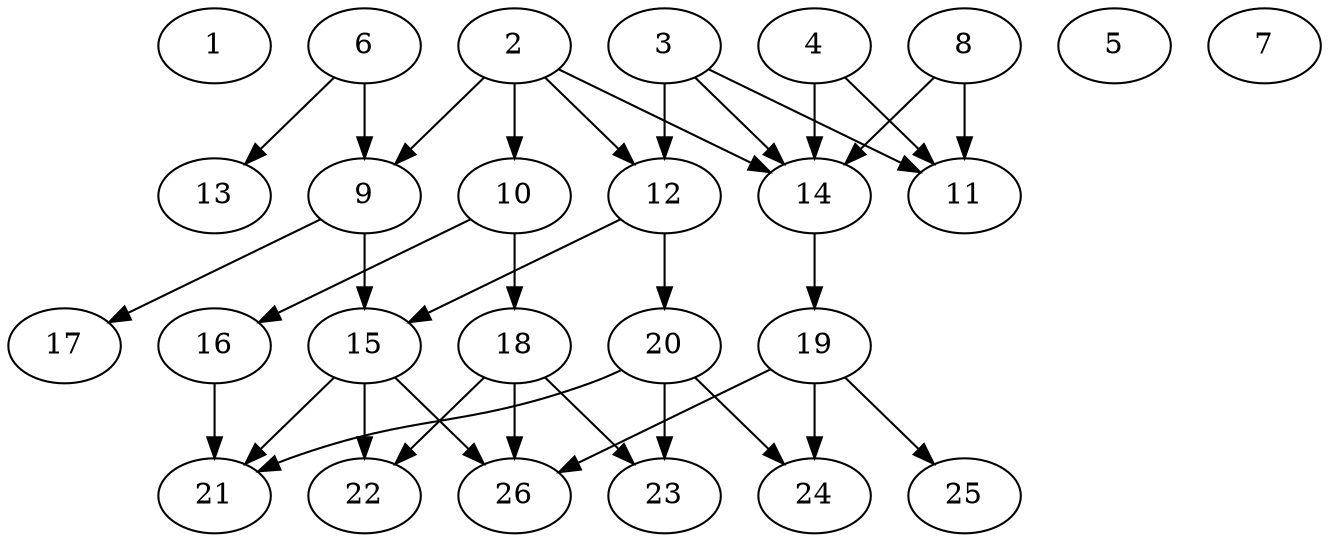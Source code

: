 // DAG (tier=2-normal, mode=compute, n=26, ccr=0.384, fat=0.563, density=0.420, regular=0.523, jump=0.137, mindata=524288, maxdata=8388608)
// DAG automatically generated by daggen at Sun Aug 24 16:33:33 2025
// /home/ermia/Project/Environments/daggen/bin/daggen --dot --ccr 0.384 --fat 0.563 --regular 0.523 --density 0.420 --jump 0.137 --mindata 524288 --maxdata 8388608 -n 26 
digraph G {
  1 [size="178448982685314449408", alpha="0.13", expect_size="89224491342657224704"]
  2 [size="234372013747353944064", alpha="0.17", expect_size="117186006873676972032"]
  2 -> 9 [size ="304107516592128"]
  2 -> 10 [size ="304107516592128"]
  2 -> 12 [size ="304107516592128"]
  2 -> 14 [size ="304107516592128"]
  3 [size="21159205905241644", alpha="0.17", expect_size="10579602952620822"]
  3 -> 11 [size ="21260624986112"]
  3 -> 12 [size ="21260624986112"]
  3 -> 14 [size ="21260624986112"]
  4 [size="885227303985900928", alpha="0.10", expect_size="442613651992950464"]
  4 -> 11 [size ="325690733887488"]
  4 -> 14 [size ="325690733887488"]
  5 [size="1975055217409011", alpha="0.04", expect_size="987527608704505"]
  6 [size="3220616391349390", alpha="0.04", expect_size="1610308195674695"]
  6 -> 9 [size ="9143045849088"]
  6 -> 13 [size ="9143045849088"]
  7 [size="149755284098334", alpha="0.00", expect_size="74877642049167"]
  8 [size="8916100448256000000", alpha="0.17", expect_size="4458050224128000000"]
  8 -> 11 [size ="34398535680000"]
  8 -> 14 [size ="34398535680000"]
  9 [size="5976572938531895", alpha="0.16", expect_size="2988286469265947"]
  9 -> 15 [size ="12281760972800"]
  9 -> 17 [size ="12281760972800"]
  10 [size="194319148132971136", alpha="0.01", expect_size="97159574066485568"]
  10 -> 16 [size ="457623698669568"]
  10 -> 18 [size ="457623698669568"]
  11 [size="26133345690722500608", alpha="0.01", expect_size="13066672845361250304"]
  12 [size="3499299043753554", alpha="0.08", expect_size="1749649521876777"]
  12 -> 15 [size ="101297684480000"]
  12 -> 20 [size ="101297684480000"]
  13 [size="613334339020092032", alpha="0.14", expect_size="306667169510046016"]
  14 [size="11914295552974068", alpha="0.19", expect_size="5957147776487034"]
  14 -> 19 [size ="498653252812800"]
  15 [size="389196081872764928000", alpha="0.01", expect_size="194598040936382464000"]
  15 -> 21 [size ="426450826035200"]
  15 -> 22 [size ="426450826035200"]
  15 -> 26 [size ="426450826035200"]
  16 [size="17741314675739946", alpha="0.16", expect_size="8870657337869973"]
  16 -> 21 [size ="311219713998848"]
  17 [size="689487676244492288", alpha="0.17", expect_size="344743838122246144"]
  18 [size="2555470452665282", alpha="0.14", expect_size="1277735226332641"]
  18 -> 22 [size ="111696001630208"]
  18 -> 23 [size ="111696001630208"]
  18 -> 26 [size ="111696001630208"]
  19 [size="237539160567796727808", alpha="0.02", expect_size="118769580283898363904"]
  19 -> 24 [size ="306841053560832"]
  19 -> 25 [size ="306841053560832"]
  19 -> 26 [size ="306841053560832"]
  20 [size="57455013402517672", alpha="0.18", expect_size="28727506701258836"]
  20 -> 21 [size ="53397927493632"]
  20 -> 23 [size ="53397927493632"]
  20 -> 24 [size ="53397927493632"]
  21 [size="12860798394095894528", alpha="0.03", expect_size="6430399197047947264"]
  22 [size="49348802037764063232", alpha="0.05", expect_size="24674401018882031616"]
  23 [size="63107160369505763328", alpha="0.03", expect_size="31553580184752881664"]
  24 [size="11041912609458008", alpha="0.18", expect_size="5520956304729004"]
  25 [size="151325366210722267136", alpha="0.00", expect_size="75662683105361133568"]
  26 [size="406139399470875410432", alpha="0.12", expect_size="203069699735437705216"]
}